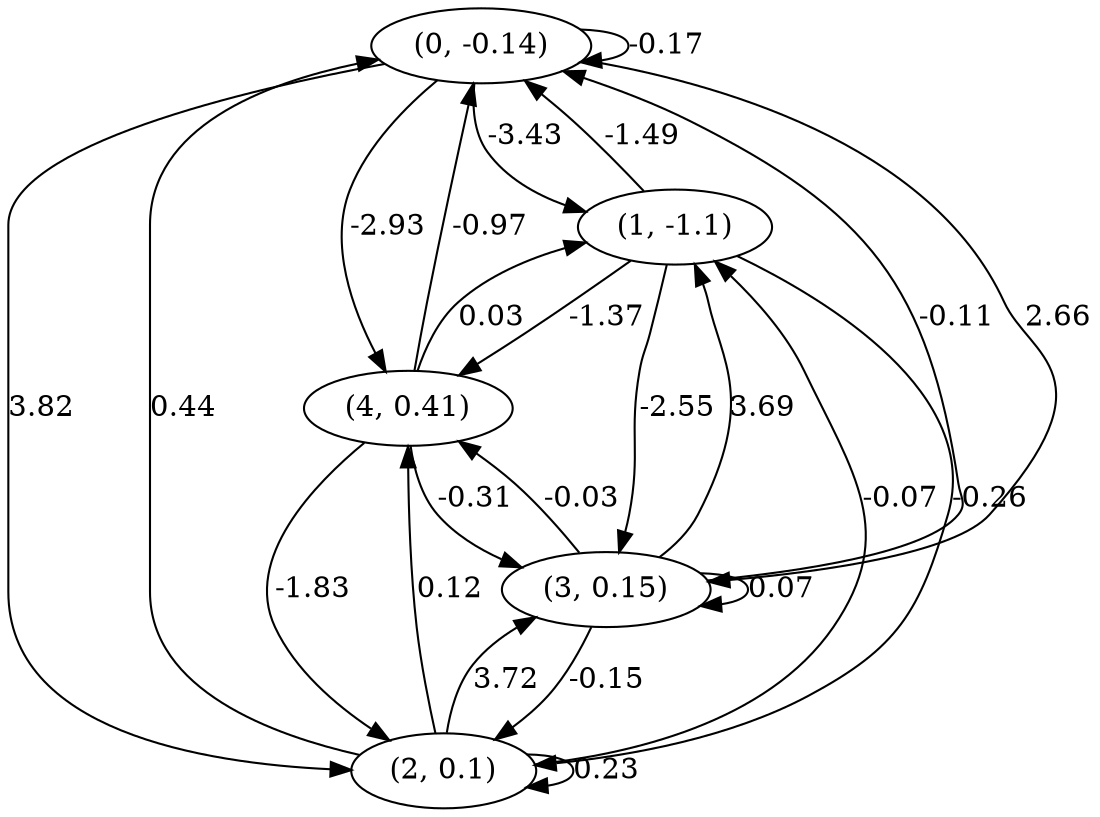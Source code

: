 digraph {
    0 [ label = "(0, -0.14)" ]
    1 [ label = "(1, -1.1)" ]
    2 [ label = "(2, 0.1)" ]
    3 [ label = "(3, 0.15)" ]
    4 [ label = "(4, 0.41)" ]
    0 -> 0 [ label = "-0.17" ]
    2 -> 2 [ label = "0.23" ]
    3 -> 3 [ label = "0.07" ]
    1 -> 0 [ label = "-1.49" ]
    2 -> 0 [ label = "0.44" ]
    3 -> 0 [ label = "-0.11" ]
    4 -> 0 [ label = "-0.97" ]
    0 -> 1 [ label = "-3.43" ]
    2 -> 1 [ label = "-0.07" ]
    3 -> 1 [ label = "3.69" ]
    4 -> 1 [ label = "0.03" ]
    0 -> 2 [ label = "3.82" ]
    1 -> 2 [ label = "-0.26" ]
    3 -> 2 [ label = "-0.15" ]
    4 -> 2 [ label = "-1.83" ]
    0 -> 3 [ label = "2.66" ]
    1 -> 3 [ label = "-2.55" ]
    2 -> 3 [ label = "3.72" ]
    4 -> 3 [ label = "-0.31" ]
    0 -> 4 [ label = "-2.93" ]
    1 -> 4 [ label = "-1.37" ]
    2 -> 4 [ label = "0.12" ]
    3 -> 4 [ label = "-0.03" ]
}

